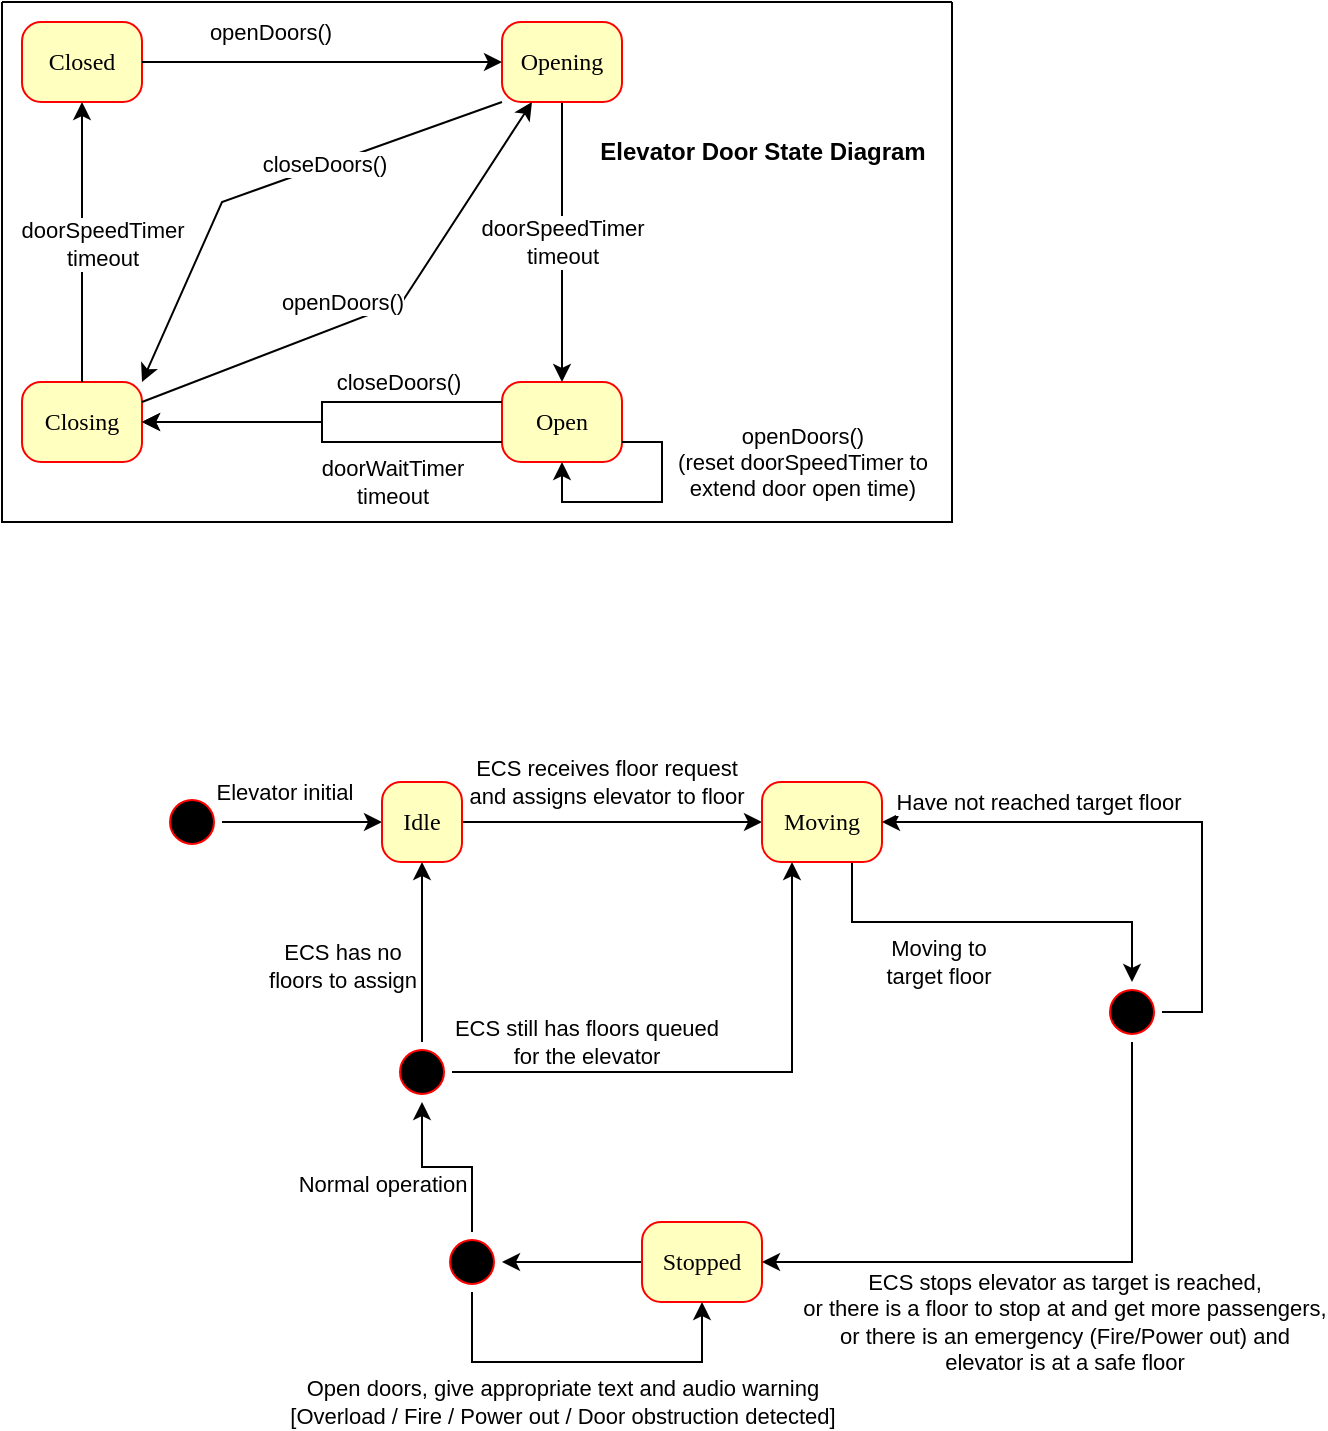 <mxfile version="23.0.2" type="device">
  <diagram name="Page-1" id="58cdce13-f638-feb5-8d6f-7d28b1aa9fa0">
    <mxGraphModel dx="819" dy="882" grid="1" gridSize="10" guides="1" tooltips="1" connect="1" arrows="1" fold="1" page="0" pageScale="1" pageWidth="1100" pageHeight="850" background="none" math="0" shadow="0">
      <root>
        <mxCell id="0" />
        <mxCell id="1" parent="0" />
        <mxCell id="8w9OKBTbedYniaSVtIc9-2" style="edgeStyle=orthogonalEdgeStyle;rounded=0;orthogonalLoop=1;jettySize=auto;html=1;" parent="1" source="382b91b5511bd0f7-1" target="382b91b5511bd0f7-6" edge="1">
          <mxGeometry relative="1" as="geometry" />
        </mxCell>
        <mxCell id="8w9OKBTbedYniaSVtIc9-22" value="Elevator initial" style="edgeLabel;html=1;align=center;verticalAlign=middle;resizable=0;points=[];" parent="8w9OKBTbedYniaSVtIc9-2" vertex="1" connectable="0">
          <mxGeometry x="-0.687" y="2" relative="1" as="geometry">
            <mxPoint x="18" y="-13" as="offset" />
          </mxGeometry>
        </mxCell>
        <mxCell id="382b91b5511bd0f7-1" value="" style="ellipse;html=1;shape=startState;fillColor=#000000;strokeColor=#ff0000;rounded=1;shadow=0;comic=0;labelBackgroundColor=none;fontFamily=Verdana;fontSize=12;fontColor=#000000;align=center;direction=south;" parent="1" vertex="1">
          <mxGeometry x="110" y="105" width="30" height="30" as="geometry" />
        </mxCell>
        <mxCell id="8w9OKBTbedYniaSVtIc9-1" style="edgeStyle=orthogonalEdgeStyle;rounded=0;orthogonalLoop=1;jettySize=auto;html=1;entryX=0;entryY=0.5;entryDx=0;entryDy=0;" parent="1" source="382b91b5511bd0f7-6" target="382b91b5511bd0f7-7" edge="1">
          <mxGeometry relative="1" as="geometry" />
        </mxCell>
        <mxCell id="8w9OKBTbedYniaSVtIc9-3" value="ECS receives floor request&lt;br&gt;and assigns elevator to floor" style="edgeLabel;html=1;align=center;verticalAlign=middle;resizable=0;points=[];" parent="8w9OKBTbedYniaSVtIc9-1" vertex="1" connectable="0">
          <mxGeometry x="-0.267" y="1" relative="1" as="geometry">
            <mxPoint x="17" y="-19" as="offset" />
          </mxGeometry>
        </mxCell>
        <mxCell id="382b91b5511bd0f7-6" value="Idle" style="rounded=1;whiteSpace=wrap;html=1;arcSize=24;fillColor=#ffffc0;strokeColor=#ff0000;shadow=0;comic=0;labelBackgroundColor=none;fontFamily=Verdana;fontSize=12;fontColor=#000000;align=center;" parent="1" vertex="1">
          <mxGeometry x="220" y="100" width="40" height="40" as="geometry" />
        </mxCell>
        <mxCell id="8w9OKBTbedYniaSVtIc9-25" style="edgeStyle=orthogonalEdgeStyle;rounded=0;orthogonalLoop=1;jettySize=auto;html=1;exitX=0.75;exitY=1;exitDx=0;exitDy=0;" parent="1" source="382b91b5511bd0f7-7" target="8w9OKBTbedYniaSVtIc9-8" edge="1">
          <mxGeometry relative="1" as="geometry" />
        </mxCell>
        <mxCell id="8w9OKBTbedYniaSVtIc9-29" value="Moving to&lt;br&gt;target floor" style="edgeLabel;html=1;align=center;verticalAlign=middle;resizable=0;points=[];" parent="8w9OKBTbedYniaSVtIc9-25" vertex="1" connectable="0">
          <mxGeometry x="-0.281" y="1" relative="1" as="geometry">
            <mxPoint x="1" y="21" as="offset" />
          </mxGeometry>
        </mxCell>
        <mxCell id="382b91b5511bd0f7-7" value="Moving" style="rounded=1;whiteSpace=wrap;html=1;arcSize=24;fillColor=#ffffc0;strokeColor=#ff0000;shadow=0;comic=0;labelBackgroundColor=none;fontFamily=Verdana;fontSize=12;fontColor=#000000;align=center;" parent="1" vertex="1">
          <mxGeometry x="410" y="100" width="60" height="40" as="geometry" />
        </mxCell>
        <mxCell id="8w9OKBTbedYniaSVtIc9-9" style="edgeStyle=orthogonalEdgeStyle;rounded=0;orthogonalLoop=1;jettySize=auto;html=1;" parent="1" source="8w9OKBTbedYniaSVtIc9-4" target="8w9OKBTbedYniaSVtIc9-17" edge="1">
          <mxGeometry relative="1" as="geometry">
            <mxPoint x="260" y="370" as="targetPoint" />
          </mxGeometry>
        </mxCell>
        <mxCell id="8w9OKBTbedYniaSVtIc9-4" value="Stopped" style="rounded=1;whiteSpace=wrap;html=1;arcSize=24;fillColor=#ffffc0;strokeColor=#ff0000;shadow=0;comic=0;labelBackgroundColor=none;fontFamily=Verdana;fontSize=12;fontColor=#000000;align=center;" parent="1" vertex="1">
          <mxGeometry x="350" y="320" width="60" height="40" as="geometry" />
        </mxCell>
        <mxCell id="8w9OKBTbedYniaSVtIc9-10" style="edgeStyle=orthogonalEdgeStyle;rounded=0;orthogonalLoop=1;jettySize=auto;html=1;entryX=0.5;entryY=1;entryDx=0;entryDy=0;" parent="1" source="8w9OKBTbedYniaSVtIc9-6" target="382b91b5511bd0f7-6" edge="1">
          <mxGeometry relative="1" as="geometry" />
        </mxCell>
        <mxCell id="8w9OKBTbedYniaSVtIc9-14" value="ECS has no &lt;br&gt;floors to assign" style="edgeLabel;html=1;align=center;verticalAlign=middle;resizable=0;points=[];" parent="8w9OKBTbedYniaSVtIc9-10" vertex="1" connectable="0">
          <mxGeometry x="-0.478" y="-1" relative="1" as="geometry">
            <mxPoint x="-41" y="-15" as="offset" />
          </mxGeometry>
        </mxCell>
        <mxCell id="8w9OKBTbedYniaSVtIc9-11" style="edgeStyle=orthogonalEdgeStyle;rounded=0;orthogonalLoop=1;jettySize=auto;html=1;entryX=0.25;entryY=1;entryDx=0;entryDy=0;" parent="1" source="8w9OKBTbedYniaSVtIc9-6" target="382b91b5511bd0f7-7" edge="1">
          <mxGeometry relative="1" as="geometry" />
        </mxCell>
        <mxCell id="8w9OKBTbedYniaSVtIc9-12" value="ECS still has floors queued&lt;br&gt;for the elevator" style="edgeLabel;html=1;align=center;verticalAlign=middle;resizable=0;points=[];" parent="8w9OKBTbedYniaSVtIc9-11" vertex="1" connectable="0">
          <mxGeometry x="-0.891" y="1" relative="1" as="geometry">
            <mxPoint x="52" y="-14" as="offset" />
          </mxGeometry>
        </mxCell>
        <mxCell id="8w9OKBTbedYniaSVtIc9-6" value="" style="ellipse;html=1;shape=startState;fillColor=#000000;strokeColor=#ff0000;rounded=1;shadow=0;comic=0;labelBackgroundColor=none;fontFamily=Verdana;fontSize=12;fontColor=#000000;align=center;direction=south;" parent="1" vertex="1">
          <mxGeometry x="225" y="230" width="30" height="30" as="geometry" />
        </mxCell>
        <mxCell id="8w9OKBTbedYniaSVtIc9-27" style="edgeStyle=orthogonalEdgeStyle;rounded=0;orthogonalLoop=1;jettySize=auto;html=1;exitX=0.5;exitY=0;exitDx=0;exitDy=0;entryX=1;entryY=0.5;entryDx=0;entryDy=0;" parent="1" source="8w9OKBTbedYniaSVtIc9-8" target="382b91b5511bd0f7-7" edge="1">
          <mxGeometry relative="1" as="geometry" />
        </mxCell>
        <mxCell id="8w9OKBTbedYniaSVtIc9-28" value="Have not reached target floor" style="edgeLabel;html=1;align=center;verticalAlign=middle;resizable=0;points=[];" parent="8w9OKBTbedYniaSVtIc9-27" vertex="1" connectable="0">
          <mxGeometry x="0.146" relative="1" as="geometry">
            <mxPoint x="-40" y="-10" as="offset" />
          </mxGeometry>
        </mxCell>
        <mxCell id="8w9OKBTbedYniaSVtIc9-30" style="edgeStyle=orthogonalEdgeStyle;rounded=0;orthogonalLoop=1;jettySize=auto;html=1;exitX=1;exitY=0.5;exitDx=0;exitDy=0;entryX=1;entryY=0.5;entryDx=0;entryDy=0;" parent="1" source="8w9OKBTbedYniaSVtIc9-8" target="8w9OKBTbedYniaSVtIc9-4" edge="1">
          <mxGeometry relative="1" as="geometry" />
        </mxCell>
        <mxCell id="8w9OKBTbedYniaSVtIc9-31" value="ECS stops elevator as target is reached,&lt;br&gt;or there is a floor to stop at and get more passengers,&lt;br&gt;or there is an emergency (Fire/Power out) and&lt;br&gt;elevator is at a safe floor" style="edgeLabel;html=1;align=center;verticalAlign=middle;resizable=0;points=[];" parent="8w9OKBTbedYniaSVtIc9-30" vertex="1" connectable="0">
          <mxGeometry x="0.503" y="1" relative="1" as="geometry">
            <mxPoint x="77" y="29" as="offset" />
          </mxGeometry>
        </mxCell>
        <mxCell id="8w9OKBTbedYniaSVtIc9-8" value="" style="ellipse;html=1;shape=startState;fillColor=#000000;strokeColor=#ff0000;rounded=1;shadow=0;comic=0;labelBackgroundColor=none;fontFamily=Verdana;fontSize=12;fontColor=#000000;align=center;direction=south;" parent="1" vertex="1">
          <mxGeometry x="580" y="200" width="30" height="30" as="geometry" />
        </mxCell>
        <mxCell id="8w9OKBTbedYniaSVtIc9-18" style="edgeStyle=orthogonalEdgeStyle;rounded=0;orthogonalLoop=1;jettySize=auto;html=1;" parent="1" source="8w9OKBTbedYniaSVtIc9-17" target="8w9OKBTbedYniaSVtIc9-6" edge="1">
          <mxGeometry relative="1" as="geometry" />
        </mxCell>
        <mxCell id="8w9OKBTbedYniaSVtIc9-24" value="Normal operation" style="edgeLabel;html=1;align=center;verticalAlign=middle;resizable=0;points=[];" parent="8w9OKBTbedYniaSVtIc9-18" vertex="1" connectable="0">
          <mxGeometry x="0.303" y="1" relative="1" as="geometry">
            <mxPoint x="-19" y="9" as="offset" />
          </mxGeometry>
        </mxCell>
        <mxCell id="8w9OKBTbedYniaSVtIc9-19" style="edgeStyle=orthogonalEdgeStyle;rounded=0;orthogonalLoop=1;jettySize=auto;html=1;" parent="1" source="8w9OKBTbedYniaSVtIc9-17" target="8w9OKBTbedYniaSVtIc9-4" edge="1">
          <mxGeometry relative="1" as="geometry">
            <Array as="points">
              <mxPoint x="265" y="390" />
              <mxPoint x="380" y="390" />
            </Array>
          </mxGeometry>
        </mxCell>
        <mxCell id="8w9OKBTbedYniaSVtIc9-20" value="Open doors, give appropriate text and audio warning&lt;br&gt;[Overload / Fire / Power out / Door obstruction detected]" style="edgeLabel;html=1;align=center;verticalAlign=middle;resizable=0;points=[];" parent="8w9OKBTbedYniaSVtIc9-19" vertex="1" connectable="0">
          <mxGeometry x="-0.067" y="1" relative="1" as="geometry">
            <mxPoint x="-4" y="21" as="offset" />
          </mxGeometry>
        </mxCell>
        <mxCell id="8w9OKBTbedYniaSVtIc9-17" value="" style="ellipse;html=1;shape=startState;fillColor=#000000;strokeColor=#ff0000;rounded=1;shadow=0;comic=0;labelBackgroundColor=none;fontFamily=Verdana;fontSize=12;fontColor=#000000;align=center;direction=south;" parent="1" vertex="1">
          <mxGeometry x="250" y="325" width="30" height="30" as="geometry" />
        </mxCell>
        <mxCell id="C5ZmM3Wj2No0KNKpl_r3-25" value="" style="swimlane;startSize=0;" vertex="1" parent="1">
          <mxGeometry x="30" y="-290" width="475" height="260" as="geometry" />
        </mxCell>
        <mxCell id="C5ZmM3Wj2No0KNKpl_r3-2" value="Open" style="rounded=1;whiteSpace=wrap;html=1;arcSize=24;fillColor=#ffffc0;strokeColor=#ff0000;shadow=0;comic=0;labelBackgroundColor=none;fontFamily=Verdana;fontSize=12;fontColor=#000000;align=center;" vertex="1" parent="C5ZmM3Wj2No0KNKpl_r3-25">
          <mxGeometry x="250" y="190" width="60" height="40" as="geometry" />
        </mxCell>
        <mxCell id="C5ZmM3Wj2No0KNKpl_r3-3" value="Closing" style="rounded=1;whiteSpace=wrap;html=1;arcSize=24;fillColor=#ffffc0;strokeColor=#ff0000;shadow=0;comic=0;labelBackgroundColor=none;fontFamily=Verdana;fontSize=12;fontColor=#000000;align=center;" vertex="1" parent="C5ZmM3Wj2No0KNKpl_r3-25">
          <mxGeometry x="10" y="190" width="60" height="40" as="geometry" />
        </mxCell>
        <mxCell id="C5ZmM3Wj2No0KNKpl_r3-15" style="edgeStyle=orthogonalEdgeStyle;rounded=0;orthogonalLoop=1;jettySize=auto;html=1;exitX=0;exitY=0.25;exitDx=0;exitDy=0;" edge="1" parent="C5ZmM3Wj2No0KNKpl_r3-25" source="C5ZmM3Wj2No0KNKpl_r3-2" target="C5ZmM3Wj2No0KNKpl_r3-3">
          <mxGeometry relative="1" as="geometry" />
        </mxCell>
        <mxCell id="C5ZmM3Wj2No0KNKpl_r3-22" value="closeDoors()" style="edgeLabel;html=1;align=center;verticalAlign=middle;resizable=0;points=[];" vertex="1" connectable="0" parent="C5ZmM3Wj2No0KNKpl_r3-15">
          <mxGeometry x="-0.387" y="-1" relative="1" as="geometry">
            <mxPoint x="6" y="-9" as="offset" />
          </mxGeometry>
        </mxCell>
        <mxCell id="C5ZmM3Wj2No0KNKpl_r3-18" style="edgeStyle=orthogonalEdgeStyle;rounded=0;orthogonalLoop=1;jettySize=auto;html=1;exitX=0;exitY=0.75;exitDx=0;exitDy=0;entryX=1;entryY=0.5;entryDx=0;entryDy=0;" edge="1" parent="C5ZmM3Wj2No0KNKpl_r3-25" source="C5ZmM3Wj2No0KNKpl_r3-2" target="C5ZmM3Wj2No0KNKpl_r3-3">
          <mxGeometry relative="1" as="geometry" />
        </mxCell>
        <mxCell id="C5ZmM3Wj2No0KNKpl_r3-19" value="doorWaitTimer&lt;br&gt;timeout" style="edgeLabel;html=1;align=center;verticalAlign=middle;resizable=0;points=[];" vertex="1" connectable="0" parent="C5ZmM3Wj2No0KNKpl_r3-18">
          <mxGeometry x="-0.216" y="-1" relative="1" as="geometry">
            <mxPoint x="19" y="21" as="offset" />
          </mxGeometry>
        </mxCell>
        <mxCell id="C5ZmM3Wj2No0KNKpl_r3-4" value="Closed" style="rounded=1;whiteSpace=wrap;html=1;arcSize=24;fillColor=#ffffc0;strokeColor=#ff0000;shadow=0;comic=0;labelBackgroundColor=none;fontFamily=Verdana;fontSize=12;fontColor=#000000;align=center;" vertex="1" parent="C5ZmM3Wj2No0KNKpl_r3-25">
          <mxGeometry x="10" y="10" width="60" height="40" as="geometry" />
        </mxCell>
        <mxCell id="C5ZmM3Wj2No0KNKpl_r3-23" style="edgeStyle=orthogonalEdgeStyle;rounded=0;orthogonalLoop=1;jettySize=auto;html=1;exitX=0.5;exitY=0;exitDx=0;exitDy=0;" edge="1" parent="C5ZmM3Wj2No0KNKpl_r3-25" source="C5ZmM3Wj2No0KNKpl_r3-3" target="C5ZmM3Wj2No0KNKpl_r3-4">
          <mxGeometry relative="1" as="geometry" />
        </mxCell>
        <mxCell id="C5ZmM3Wj2No0KNKpl_r3-24" value="doorSpeedTimer&lt;br&gt;timeout" style="edgeLabel;html=1;align=center;verticalAlign=middle;resizable=0;points=[];" vertex="1" connectable="0" parent="C5ZmM3Wj2No0KNKpl_r3-23">
          <mxGeometry x="0.221" relative="1" as="geometry">
            <mxPoint x="10" y="16" as="offset" />
          </mxGeometry>
        </mxCell>
        <mxCell id="C5ZmM3Wj2No0KNKpl_r3-8" style="edgeStyle=orthogonalEdgeStyle;rounded=0;orthogonalLoop=1;jettySize=auto;html=1;entryX=0.5;entryY=0;entryDx=0;entryDy=0;" edge="1" parent="C5ZmM3Wj2No0KNKpl_r3-25" source="C5ZmM3Wj2No0KNKpl_r3-5" target="C5ZmM3Wj2No0KNKpl_r3-2">
          <mxGeometry relative="1" as="geometry" />
        </mxCell>
        <mxCell id="C5ZmM3Wj2No0KNKpl_r3-9" value="doorSpeedTimer&lt;br&gt;timeout" style="edgeLabel;html=1;align=center;verticalAlign=middle;resizable=0;points=[];" vertex="1" connectable="0" parent="C5ZmM3Wj2No0KNKpl_r3-8">
          <mxGeometry x="-0.323" relative="1" as="geometry">
            <mxPoint y="22" as="offset" />
          </mxGeometry>
        </mxCell>
        <mxCell id="C5ZmM3Wj2No0KNKpl_r3-13" style="rounded=0;orthogonalLoop=1;jettySize=auto;html=1;exitX=0;exitY=1;exitDx=0;exitDy=0;entryX=1;entryY=0;entryDx=0;entryDy=0;" edge="1" parent="C5ZmM3Wj2No0KNKpl_r3-25" source="C5ZmM3Wj2No0KNKpl_r3-5" target="C5ZmM3Wj2No0KNKpl_r3-3">
          <mxGeometry relative="1" as="geometry">
            <Array as="points">
              <mxPoint x="110" y="100" />
            </Array>
          </mxGeometry>
        </mxCell>
        <mxCell id="C5ZmM3Wj2No0KNKpl_r3-14" value="closeDoors()" style="edgeLabel;html=1;align=center;verticalAlign=middle;resizable=0;points=[];" vertex="1" connectable="0" parent="C5ZmM3Wj2No0KNKpl_r3-13">
          <mxGeometry x="0.184" y="-2" relative="1" as="geometry">
            <mxPoint x="49" y="-17" as="offset" />
          </mxGeometry>
        </mxCell>
        <mxCell id="C5ZmM3Wj2No0KNKpl_r3-5" value="Opening" style="rounded=1;whiteSpace=wrap;html=1;arcSize=24;fillColor=#ffffc0;strokeColor=#ff0000;shadow=0;comic=0;labelBackgroundColor=none;fontFamily=Verdana;fontSize=12;fontColor=#000000;align=center;" vertex="1" parent="C5ZmM3Wj2No0KNKpl_r3-25">
          <mxGeometry x="250" y="10" width="60" height="40" as="geometry" />
        </mxCell>
        <mxCell id="C5ZmM3Wj2No0KNKpl_r3-17" style="rounded=0;orthogonalLoop=1;jettySize=auto;html=1;exitX=1;exitY=0.25;exitDx=0;exitDy=0;entryX=0.25;entryY=1;entryDx=0;entryDy=0;" edge="1" parent="C5ZmM3Wj2No0KNKpl_r3-25" source="C5ZmM3Wj2No0KNKpl_r3-3" target="C5ZmM3Wj2No0KNKpl_r3-5">
          <mxGeometry relative="1" as="geometry">
            <Array as="points">
              <mxPoint x="200" y="150" />
            </Array>
          </mxGeometry>
        </mxCell>
        <mxCell id="C5ZmM3Wj2No0KNKpl_r3-21" value="openDoors()" style="edgeLabel;html=1;align=center;verticalAlign=middle;resizable=0;points=[];" vertex="1" connectable="0" parent="C5ZmM3Wj2No0KNKpl_r3-17">
          <mxGeometry x="0.088" relative="1" as="geometry">
            <mxPoint x="-31" y="1" as="offset" />
          </mxGeometry>
        </mxCell>
        <mxCell id="C5ZmM3Wj2No0KNKpl_r3-6" style="edgeStyle=orthogonalEdgeStyle;rounded=0;orthogonalLoop=1;jettySize=auto;html=1;exitX=1;exitY=0.5;exitDx=0;exitDy=0;" edge="1" parent="C5ZmM3Wj2No0KNKpl_r3-25" source="C5ZmM3Wj2No0KNKpl_r3-4" target="C5ZmM3Wj2No0KNKpl_r3-5">
          <mxGeometry relative="1" as="geometry">
            <mxPoint x="110" y="45" as="sourcePoint" />
          </mxGeometry>
        </mxCell>
        <mxCell id="C5ZmM3Wj2No0KNKpl_r3-7" value="openDoors()" style="edgeLabel;html=1;align=center;verticalAlign=middle;resizable=0;points=[];" vertex="1" connectable="0" parent="C5ZmM3Wj2No0KNKpl_r3-6">
          <mxGeometry x="-0.474" y="1" relative="1" as="geometry">
            <mxPoint x="16" y="-14" as="offset" />
          </mxGeometry>
        </mxCell>
        <mxCell id="C5ZmM3Wj2No0KNKpl_r3-27" style="edgeStyle=orthogonalEdgeStyle;rounded=0;orthogonalLoop=1;jettySize=auto;html=1;exitX=1;exitY=0.75;exitDx=0;exitDy=0;" edge="1" parent="C5ZmM3Wj2No0KNKpl_r3-25" source="C5ZmM3Wj2No0KNKpl_r3-2" target="C5ZmM3Wj2No0KNKpl_r3-2">
          <mxGeometry relative="1" as="geometry" />
        </mxCell>
        <mxCell id="C5ZmM3Wj2No0KNKpl_r3-28" value="openDoors()&lt;br&gt;(reset doorSpeedTimer to&lt;br&gt;extend door open time)" style="edgeLabel;html=1;align=center;verticalAlign=middle;resizable=0;points=[];" vertex="1" connectable="0" parent="C5ZmM3Wj2No0KNKpl_r3-27">
          <mxGeometry x="-0.49" y="1" relative="1" as="geometry">
            <mxPoint x="69" y="-1" as="offset" />
          </mxGeometry>
        </mxCell>
        <mxCell id="C5ZmM3Wj2No0KNKpl_r3-26" value="&lt;b&gt;Elevator Door State Diagram&lt;/b&gt;" style="text;html=1;align=center;verticalAlign=middle;resizable=0;points=[];autosize=1;strokeColor=none;fillColor=none;" vertex="1" parent="C5ZmM3Wj2No0KNKpl_r3-25">
          <mxGeometry x="285" y="60" width="190" height="30" as="geometry" />
        </mxCell>
      </root>
    </mxGraphModel>
  </diagram>
</mxfile>
